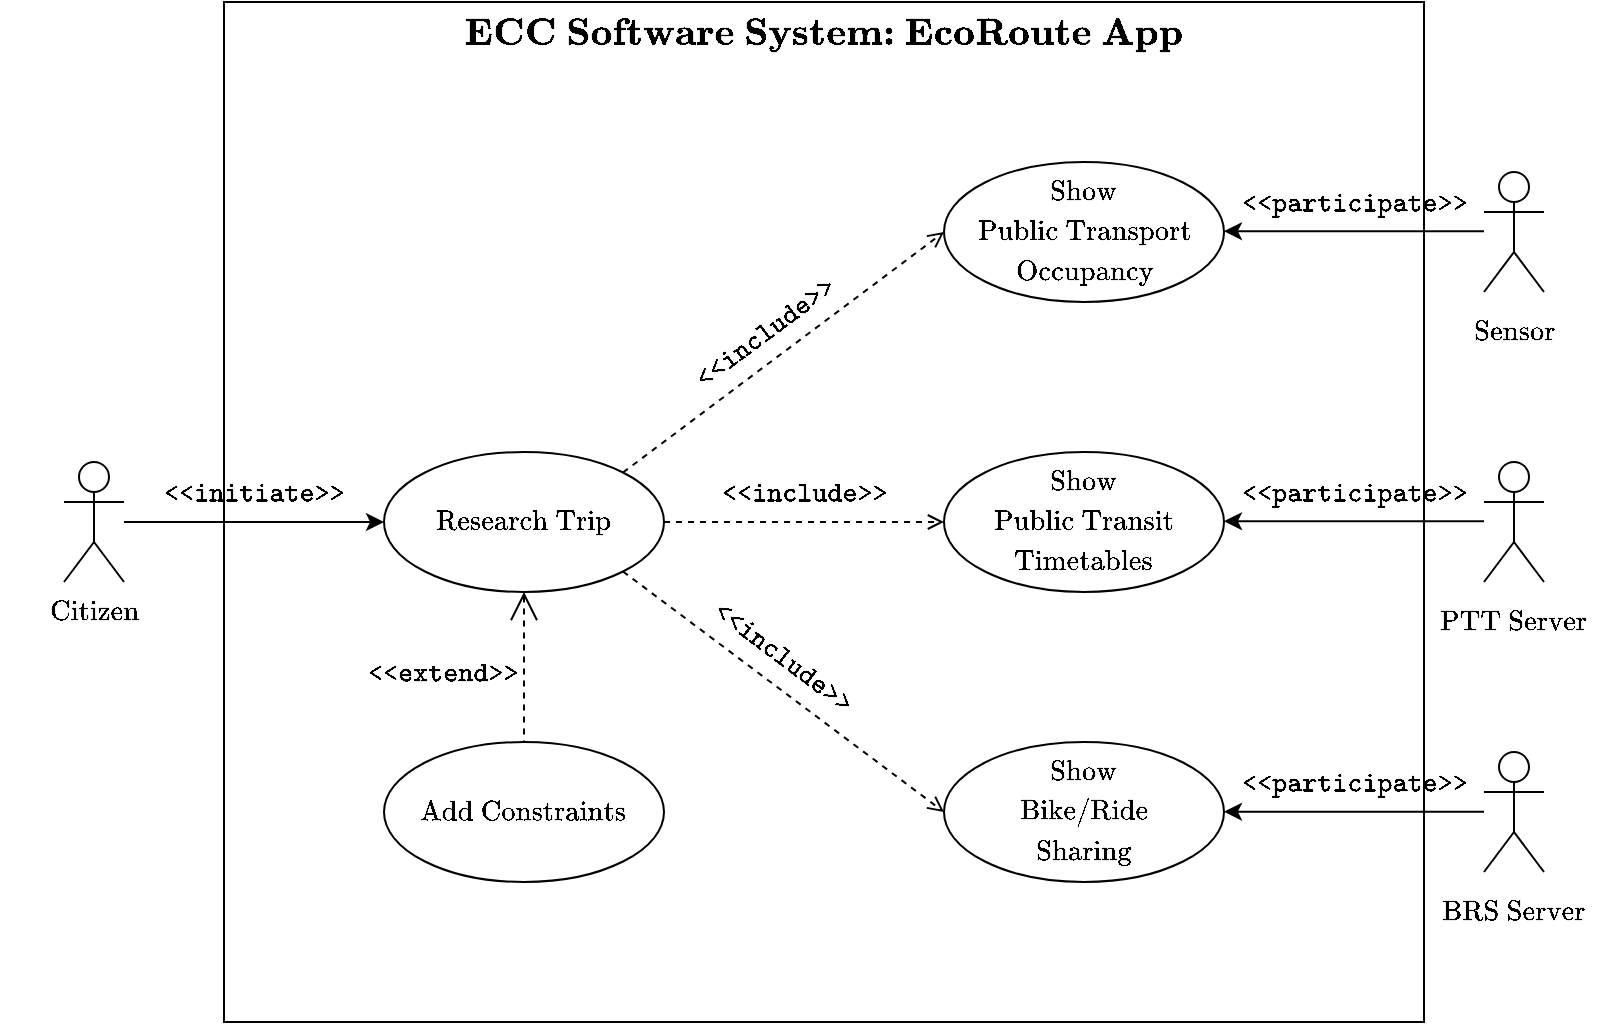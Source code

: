 <mxfile version="24.1.0" type="device">
  <diagram name="Page-1" id="5NceJkeh6ONUyrjPoxhe">
    <mxGraphModel dx="1434" dy="884" grid="1" gridSize="10" guides="1" tooltips="1" connect="1" arrows="1" fold="1" page="1" pageScale="1" pageWidth="850" pageHeight="1100" math="1" shadow="0">
      <root>
        <mxCell id="0" />
        <mxCell id="1" parent="0" />
        <mxCell id="wIy05cbB_O2XQ6g8dfAC-45" value="" style="rounded=0;whiteSpace=wrap;html=1;fillColor=default;" parent="1" vertex="1">
          <mxGeometry x="200" y="90" width="600" height="510" as="geometry" />
        </mxCell>
        <mxCell id="wIy05cbB_O2XQ6g8dfAC-6" style="edgeStyle=orthogonalEdgeStyle;rounded=0;orthogonalLoop=1;jettySize=auto;html=1;entryX=0;entryY=0.5;entryDx=0;entryDy=0;" parent="1" source="wIy05cbB_O2XQ6g8dfAC-2" target="wIy05cbB_O2XQ6g8dfAC-5" edge="1">
          <mxGeometry relative="1" as="geometry" />
        </mxCell>
        <mxCell id="wIy05cbB_O2XQ6g8dfAC-2" value="" style="shape=umlActor;verticalLabelPosition=bottom;verticalAlign=top;html=1;outlineConnect=0;" parent="1" vertex="1">
          <mxGeometry x="120" y="320" width="30" height="60" as="geometry" />
        </mxCell>
        <mxCell id="wIy05cbB_O2XQ6g8dfAC-5" value="$$\text{Research Trip}$$" style="ellipse;whiteSpace=wrap;html=1;" parent="1" vertex="1">
          <mxGeometry x="280" y="315" width="140" height="70" as="geometry" />
        </mxCell>
        <mxCell id="wIy05cbB_O2XQ6g8dfAC-7" value="$$\text{Citizen}$$" style="text;html=1;align=center;verticalAlign=middle;whiteSpace=wrap;rounded=0;" parent="1" vertex="1">
          <mxGeometry x="105" y="380" width="60" height="30" as="geometry" />
        </mxCell>
        <mxCell id="wIy05cbB_O2XQ6g8dfAC-8" value="" style="ellipse;whiteSpace=wrap;html=1;" parent="1" vertex="1">
          <mxGeometry x="560" y="170" width="140" height="70" as="geometry" />
        </mxCell>
        <mxCell id="wIy05cbB_O2XQ6g8dfAC-9" value="" style="ellipse;whiteSpace=wrap;html=1;" parent="1" vertex="1">
          <mxGeometry x="560" y="315" width="140" height="70" as="geometry" />
        </mxCell>
        <mxCell id="wIy05cbB_O2XQ6g8dfAC-10" value="" style="ellipse;whiteSpace=wrap;html=1;" parent="1" vertex="1">
          <mxGeometry x="560" y="460" width="140" height="70" as="geometry" />
        </mxCell>
        <mxCell id="wIy05cbB_O2XQ6g8dfAC-11" value="$$\text{Add Constraints}$$" style="ellipse;whiteSpace=wrap;html=1;" parent="1" vertex="1">
          <mxGeometry x="280" y="460" width="140" height="70" as="geometry" />
        </mxCell>
        <mxCell id="wIy05cbB_O2XQ6g8dfAC-12" value="" style="edgeStyle=none;html=1;startArrow=open;endArrow=none;startSize=12;verticalAlign=bottom;dashed=1;labelBackgroundColor=none;rounded=0;entryX=0.5;entryY=0;entryDx=0;entryDy=0;exitX=0.5;exitY=1;exitDx=0;exitDy=0;" parent="1" source="wIy05cbB_O2XQ6g8dfAC-5" target="wIy05cbB_O2XQ6g8dfAC-11" edge="1">
          <mxGeometry x="0.467" y="40" width="160" relative="1" as="geometry">
            <mxPoint x="310" y="410" as="sourcePoint" />
            <mxPoint x="470" y="410" as="targetPoint" />
            <mxPoint as="offset" />
          </mxGeometry>
        </mxCell>
        <mxCell id="wIy05cbB_O2XQ6g8dfAC-13" value="$$\texttt{&amp;lt;&amp;lt;extend&amp;gt;&amp;gt;}$$" style="text;html=1;align=center;verticalAlign=middle;whiteSpace=wrap;rounded=0;" parent="1" vertex="1">
          <mxGeometry x="280" y="390" width="60" height="70" as="geometry" />
        </mxCell>
        <mxCell id="wIy05cbB_O2XQ6g8dfAC-14" value="" style="edgeStyle=none;html=1;endArrow=open;verticalAlign=bottom;dashed=1;labelBackgroundColor=none;rounded=0;exitX=1;exitY=1;exitDx=0;exitDy=0;entryX=0;entryY=0.5;entryDx=0;entryDy=0;" parent="1" source="wIy05cbB_O2XQ6g8dfAC-5" target="wIy05cbB_O2XQ6g8dfAC-10" edge="1">
          <mxGeometry width="160" relative="1" as="geometry">
            <mxPoint x="425" y="420" as="sourcePoint" />
            <mxPoint x="585" y="420" as="targetPoint" />
          </mxGeometry>
        </mxCell>
        <mxCell id="wIy05cbB_O2XQ6g8dfAC-15" value="" style="edgeStyle=none;html=1;endArrow=open;verticalAlign=bottom;dashed=1;labelBackgroundColor=none;rounded=0;exitX=1;exitY=0.5;exitDx=0;exitDy=0;entryX=0;entryY=0.5;entryDx=0;entryDy=0;" parent="1" source="wIy05cbB_O2XQ6g8dfAC-5" target="wIy05cbB_O2XQ6g8dfAC-9" edge="1">
          <mxGeometry width="160" relative="1" as="geometry">
            <mxPoint x="425" y="350" as="sourcePoint" />
            <mxPoint x="586" y="470" as="targetPoint" />
          </mxGeometry>
        </mxCell>
        <mxCell id="wIy05cbB_O2XQ6g8dfAC-16" value="" style="edgeStyle=none;html=1;endArrow=open;verticalAlign=bottom;dashed=1;labelBackgroundColor=none;rounded=0;exitX=1;exitY=0;exitDx=0;exitDy=0;entryX=0;entryY=0.5;entryDx=0;entryDy=0;" parent="1" source="wIy05cbB_O2XQ6g8dfAC-5" target="wIy05cbB_O2XQ6g8dfAC-8" edge="1">
          <mxGeometry width="160" relative="1" as="geometry">
            <mxPoint x="425" y="250" as="sourcePoint" />
            <mxPoint x="530" y="210" as="targetPoint" />
          </mxGeometry>
        </mxCell>
        <mxCell id="wIy05cbB_O2XQ6g8dfAC-17" value="$$\texttt{&amp;lt;&amp;lt;include&amp;gt;&amp;gt;}$$" style="text;html=1;align=center;verticalAlign=middle;whiteSpace=wrap;rounded=0;rotation=37;" parent="1" vertex="1">
          <mxGeometry x="440" y="400" width="80" height="33.49" as="geometry" />
        </mxCell>
        <mxCell id="wIy05cbB_O2XQ6g8dfAC-18" value="$$\texttt{&amp;lt;&amp;lt;include&amp;gt;&amp;gt;}$$" style="text;html=1;align=center;verticalAlign=middle;whiteSpace=wrap;rounded=0;" parent="1" vertex="1">
          <mxGeometry x="450" y="320" width="80" height="30" as="geometry" />
        </mxCell>
        <mxCell id="wIy05cbB_O2XQ6g8dfAC-19" value="$$\texttt{&amp;lt;&amp;lt;include&amp;gt;&amp;gt;}$$" style="text;html=1;align=center;verticalAlign=middle;whiteSpace=wrap;rounded=0;rotation=323.5;" parent="1" vertex="1">
          <mxGeometry x="430" y="240" width="80" height="30" as="geometry" />
        </mxCell>
        <mxCell id="wIy05cbB_O2XQ6g8dfAC-21" style="edgeStyle=orthogonalEdgeStyle;rounded=0;orthogonalLoop=1;jettySize=auto;html=1;entryX=0;entryY=0.5;entryDx=0;entryDy=0;startArrow=classic;startFill=1;endArrow=none;endFill=0;" parent="1" edge="1">
          <mxGeometry relative="1" as="geometry">
            <mxPoint x="830" y="204.58" as="targetPoint" />
            <mxPoint x="700" y="204.58" as="sourcePoint" />
          </mxGeometry>
        </mxCell>
        <mxCell id="wIy05cbB_O2XQ6g8dfAC-22" value="" style="shape=umlActor;verticalLabelPosition=bottom;verticalAlign=top;html=1;outlineConnect=0;" parent="1" vertex="1">
          <mxGeometry x="830" y="175" width="30" height="60" as="geometry" />
        </mxCell>
        <mxCell id="wIy05cbB_O2XQ6g8dfAC-23" value="$$\text{Sensor}$$" style="text;html=1;align=center;verticalAlign=middle;whiteSpace=wrap;rounded=0;" parent="1" vertex="1">
          <mxGeometry x="815" y="240" width="60" height="30" as="geometry" />
        </mxCell>
        <mxCell id="wIy05cbB_O2XQ6g8dfAC-24" style="edgeStyle=orthogonalEdgeStyle;rounded=0;orthogonalLoop=1;jettySize=auto;html=1;entryX=0;entryY=0.5;entryDx=0;entryDy=0;startArrow=classic;startFill=1;endArrow=none;endFill=0;" parent="1" edge="1">
          <mxGeometry relative="1" as="geometry">
            <mxPoint x="830" y="349.58" as="targetPoint" />
            <mxPoint x="700" y="349.58" as="sourcePoint" />
          </mxGeometry>
        </mxCell>
        <mxCell id="wIy05cbB_O2XQ6g8dfAC-25" value="" style="shape=umlActor;verticalLabelPosition=bottom;verticalAlign=top;html=1;outlineConnect=0;" parent="1" vertex="1">
          <mxGeometry x="830" y="320" width="30" height="60" as="geometry" />
        </mxCell>
        <mxCell id="wIy05cbB_O2XQ6g8dfAC-26" value="$$\text{PTT Server}$$" style="text;html=1;align=center;verticalAlign=middle;whiteSpace=wrap;rounded=0;" parent="1" vertex="1">
          <mxGeometry x="815" y="385" width="60" height="30" as="geometry" />
        </mxCell>
        <mxCell id="wIy05cbB_O2XQ6g8dfAC-27" style="edgeStyle=orthogonalEdgeStyle;rounded=0;orthogonalLoop=1;jettySize=auto;html=1;entryX=0;entryY=0.5;entryDx=0;entryDy=0;startArrow=classic;startFill=1;endArrow=none;endFill=0;" parent="1" edge="1">
          <mxGeometry relative="1" as="geometry">
            <mxPoint x="830" y="494.83" as="targetPoint" />
            <mxPoint x="700" y="494.83" as="sourcePoint" />
          </mxGeometry>
        </mxCell>
        <mxCell id="wIy05cbB_O2XQ6g8dfAC-28" value="" style="shape=umlActor;verticalLabelPosition=bottom;verticalAlign=top;html=1;outlineConnect=0;" parent="1" vertex="1">
          <mxGeometry x="830" y="465" width="30" height="60" as="geometry" />
        </mxCell>
        <mxCell id="wIy05cbB_O2XQ6g8dfAC-29" value="$$\text{BRS Server}$$" style="text;html=1;align=center;verticalAlign=middle;whiteSpace=wrap;rounded=0;" parent="1" vertex="1">
          <mxGeometry x="815" y="530" width="60" height="30" as="geometry" />
        </mxCell>
        <mxCell id="wIy05cbB_O2XQ6g8dfAC-30" value="$$\text{Show}$$" style="text;html=1;align=center;verticalAlign=middle;whiteSpace=wrap;rounded=0;" parent="1" vertex="1">
          <mxGeometry x="560" y="170" width="140" height="30" as="geometry" />
        </mxCell>
        <mxCell id="wIy05cbB_O2XQ6g8dfAC-31" value="$$\text{Public Transport}$$" style="text;html=1;align=center;verticalAlign=middle;whiteSpace=wrap;rounded=0;" parent="1" vertex="1">
          <mxGeometry x="560" y="190" width="140" height="30" as="geometry" />
        </mxCell>
        <mxCell id="wIy05cbB_O2XQ6g8dfAC-32" value="$$\text{Occupancy}$$" style="text;html=1;align=center;verticalAlign=middle;whiteSpace=wrap;rounded=0;" parent="1" vertex="1">
          <mxGeometry x="560" y="210" width="140" height="30" as="geometry" />
        </mxCell>
        <mxCell id="wIy05cbB_O2XQ6g8dfAC-33" value="$$\text{Show}$$" style="text;html=1;align=center;verticalAlign=middle;whiteSpace=wrap;rounded=0;" parent="1" vertex="1">
          <mxGeometry x="560" y="315" width="140" height="30" as="geometry" />
        </mxCell>
        <mxCell id="wIy05cbB_O2XQ6g8dfAC-34" value="$$\text{Public Transit}$$" style="text;html=1;align=center;verticalAlign=middle;whiteSpace=wrap;rounded=0;" parent="1" vertex="1">
          <mxGeometry x="560" y="335" width="140" height="30" as="geometry" />
        </mxCell>
        <mxCell id="wIy05cbB_O2XQ6g8dfAC-35" value="$$\text{Timetables}$$" style="text;html=1;align=center;verticalAlign=middle;whiteSpace=wrap;rounded=0;" parent="1" vertex="1">
          <mxGeometry x="560" y="355" width="140" height="30" as="geometry" />
        </mxCell>
        <mxCell id="wIy05cbB_O2XQ6g8dfAC-36" value="$$\text{Show}$$" style="text;html=1;align=center;verticalAlign=middle;whiteSpace=wrap;rounded=0;" parent="1" vertex="1">
          <mxGeometry x="560" y="460" width="140" height="30" as="geometry" />
        </mxCell>
        <mxCell id="wIy05cbB_O2XQ6g8dfAC-37" value="$$\text{Bike/Ride}$$" style="text;html=1;align=center;verticalAlign=middle;whiteSpace=wrap;rounded=0;" parent="1" vertex="1">
          <mxGeometry x="560" y="480" width="140" height="30" as="geometry" />
        </mxCell>
        <mxCell id="wIy05cbB_O2XQ6g8dfAC-38" value="$$\text{Sharing}$$" style="text;html=1;align=center;verticalAlign=middle;whiteSpace=wrap;rounded=0;" parent="1" vertex="1">
          <mxGeometry x="560" y="500" width="140" height="30" as="geometry" />
        </mxCell>
        <mxCell id="wIy05cbB_O2XQ6g8dfAC-40" value="$$\texttt{&amp;lt;&amp;lt;initiate&amp;gt;&amp;gt;}$$" style="text;html=1;align=center;verticalAlign=middle;whiteSpace=wrap;rounded=0;" parent="1" vertex="1">
          <mxGeometry x="150" y="320" width="130" height="30" as="geometry" />
        </mxCell>
        <mxCell id="wIy05cbB_O2XQ6g8dfAC-41" value="$$\texttt{&amp;lt;&amp;lt;participate&amp;gt;&amp;gt;}$$" style="text;html=1;align=center;verticalAlign=middle;whiteSpace=wrap;rounded=0;" parent="1" vertex="1">
          <mxGeometry x="700" y="175" width="130" height="30" as="geometry" />
        </mxCell>
        <mxCell id="wIy05cbB_O2XQ6g8dfAC-42" value="$$\texttt{&amp;lt;&amp;lt;participate&amp;gt;&amp;gt;}$$" style="text;html=1;align=center;verticalAlign=middle;whiteSpace=wrap;rounded=0;" parent="1" vertex="1">
          <mxGeometry x="700" y="320" width="130" height="30" as="geometry" />
        </mxCell>
        <mxCell id="wIy05cbB_O2XQ6g8dfAC-43" value="$$\texttt{&amp;lt;&amp;lt;participate&amp;gt;&amp;gt;}$$" style="text;html=1;align=center;verticalAlign=middle;whiteSpace=wrap;rounded=0;" parent="1" vertex="1">
          <mxGeometry x="700" y="465" width="130" height="30" as="geometry" />
        </mxCell>
        <mxCell id="wIy05cbB_O2XQ6g8dfAC-47" value="$$\textbf{ECC Software System: EcoRoute App}$$" style="text;html=1;align=center;verticalAlign=middle;whiteSpace=wrap;rounded=0;fontSize=16;" parent="1" vertex="1">
          <mxGeometry x="200" y="90" width="600" height="30" as="geometry" />
        </mxCell>
      </root>
    </mxGraphModel>
  </diagram>
</mxfile>
